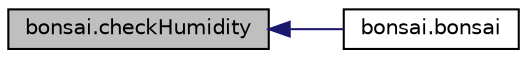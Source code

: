 digraph "bonsai.checkHumidity"
{
  edge [fontname="Helvetica",fontsize="10",labelfontname="Helvetica",labelfontsize="10"];
  node [fontname="Helvetica",fontsize="10",shape=record];
  rankdir="LR";
  Node1 [label="bonsai.checkHumidity",height=0.2,width=0.4,color="black", fillcolor="grey75", style="filled" fontcolor="black"];
  Node1 -> Node2 [dir="back",color="midnightblue",fontsize="10",style="solid",fontname="Helvetica"];
  Node2 [label="bonsai.bonsai",height=0.2,width=0.4,color="black", fillcolor="white", style="filled",URL="$namespacebonsai.html#a0dd3e2ab4d4e6029636176705f4cceb5"];
}
